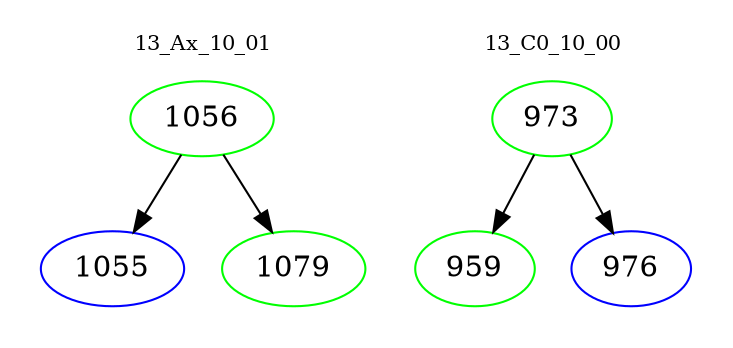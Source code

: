 digraph{
subgraph cluster_0 {
color = white
label = "13_Ax_10_01";
fontsize=10;
T0_1056 [label="1056", color="green"]
T0_1056 -> T0_1055 [color="black"]
T0_1055 [label="1055", color="blue"]
T0_1056 -> T0_1079 [color="black"]
T0_1079 [label="1079", color="green"]
}
subgraph cluster_1 {
color = white
label = "13_C0_10_00";
fontsize=10;
T1_973 [label="973", color="green"]
T1_973 -> T1_959 [color="black"]
T1_959 [label="959", color="green"]
T1_973 -> T1_976 [color="black"]
T1_976 [label="976", color="blue"]
}
}
